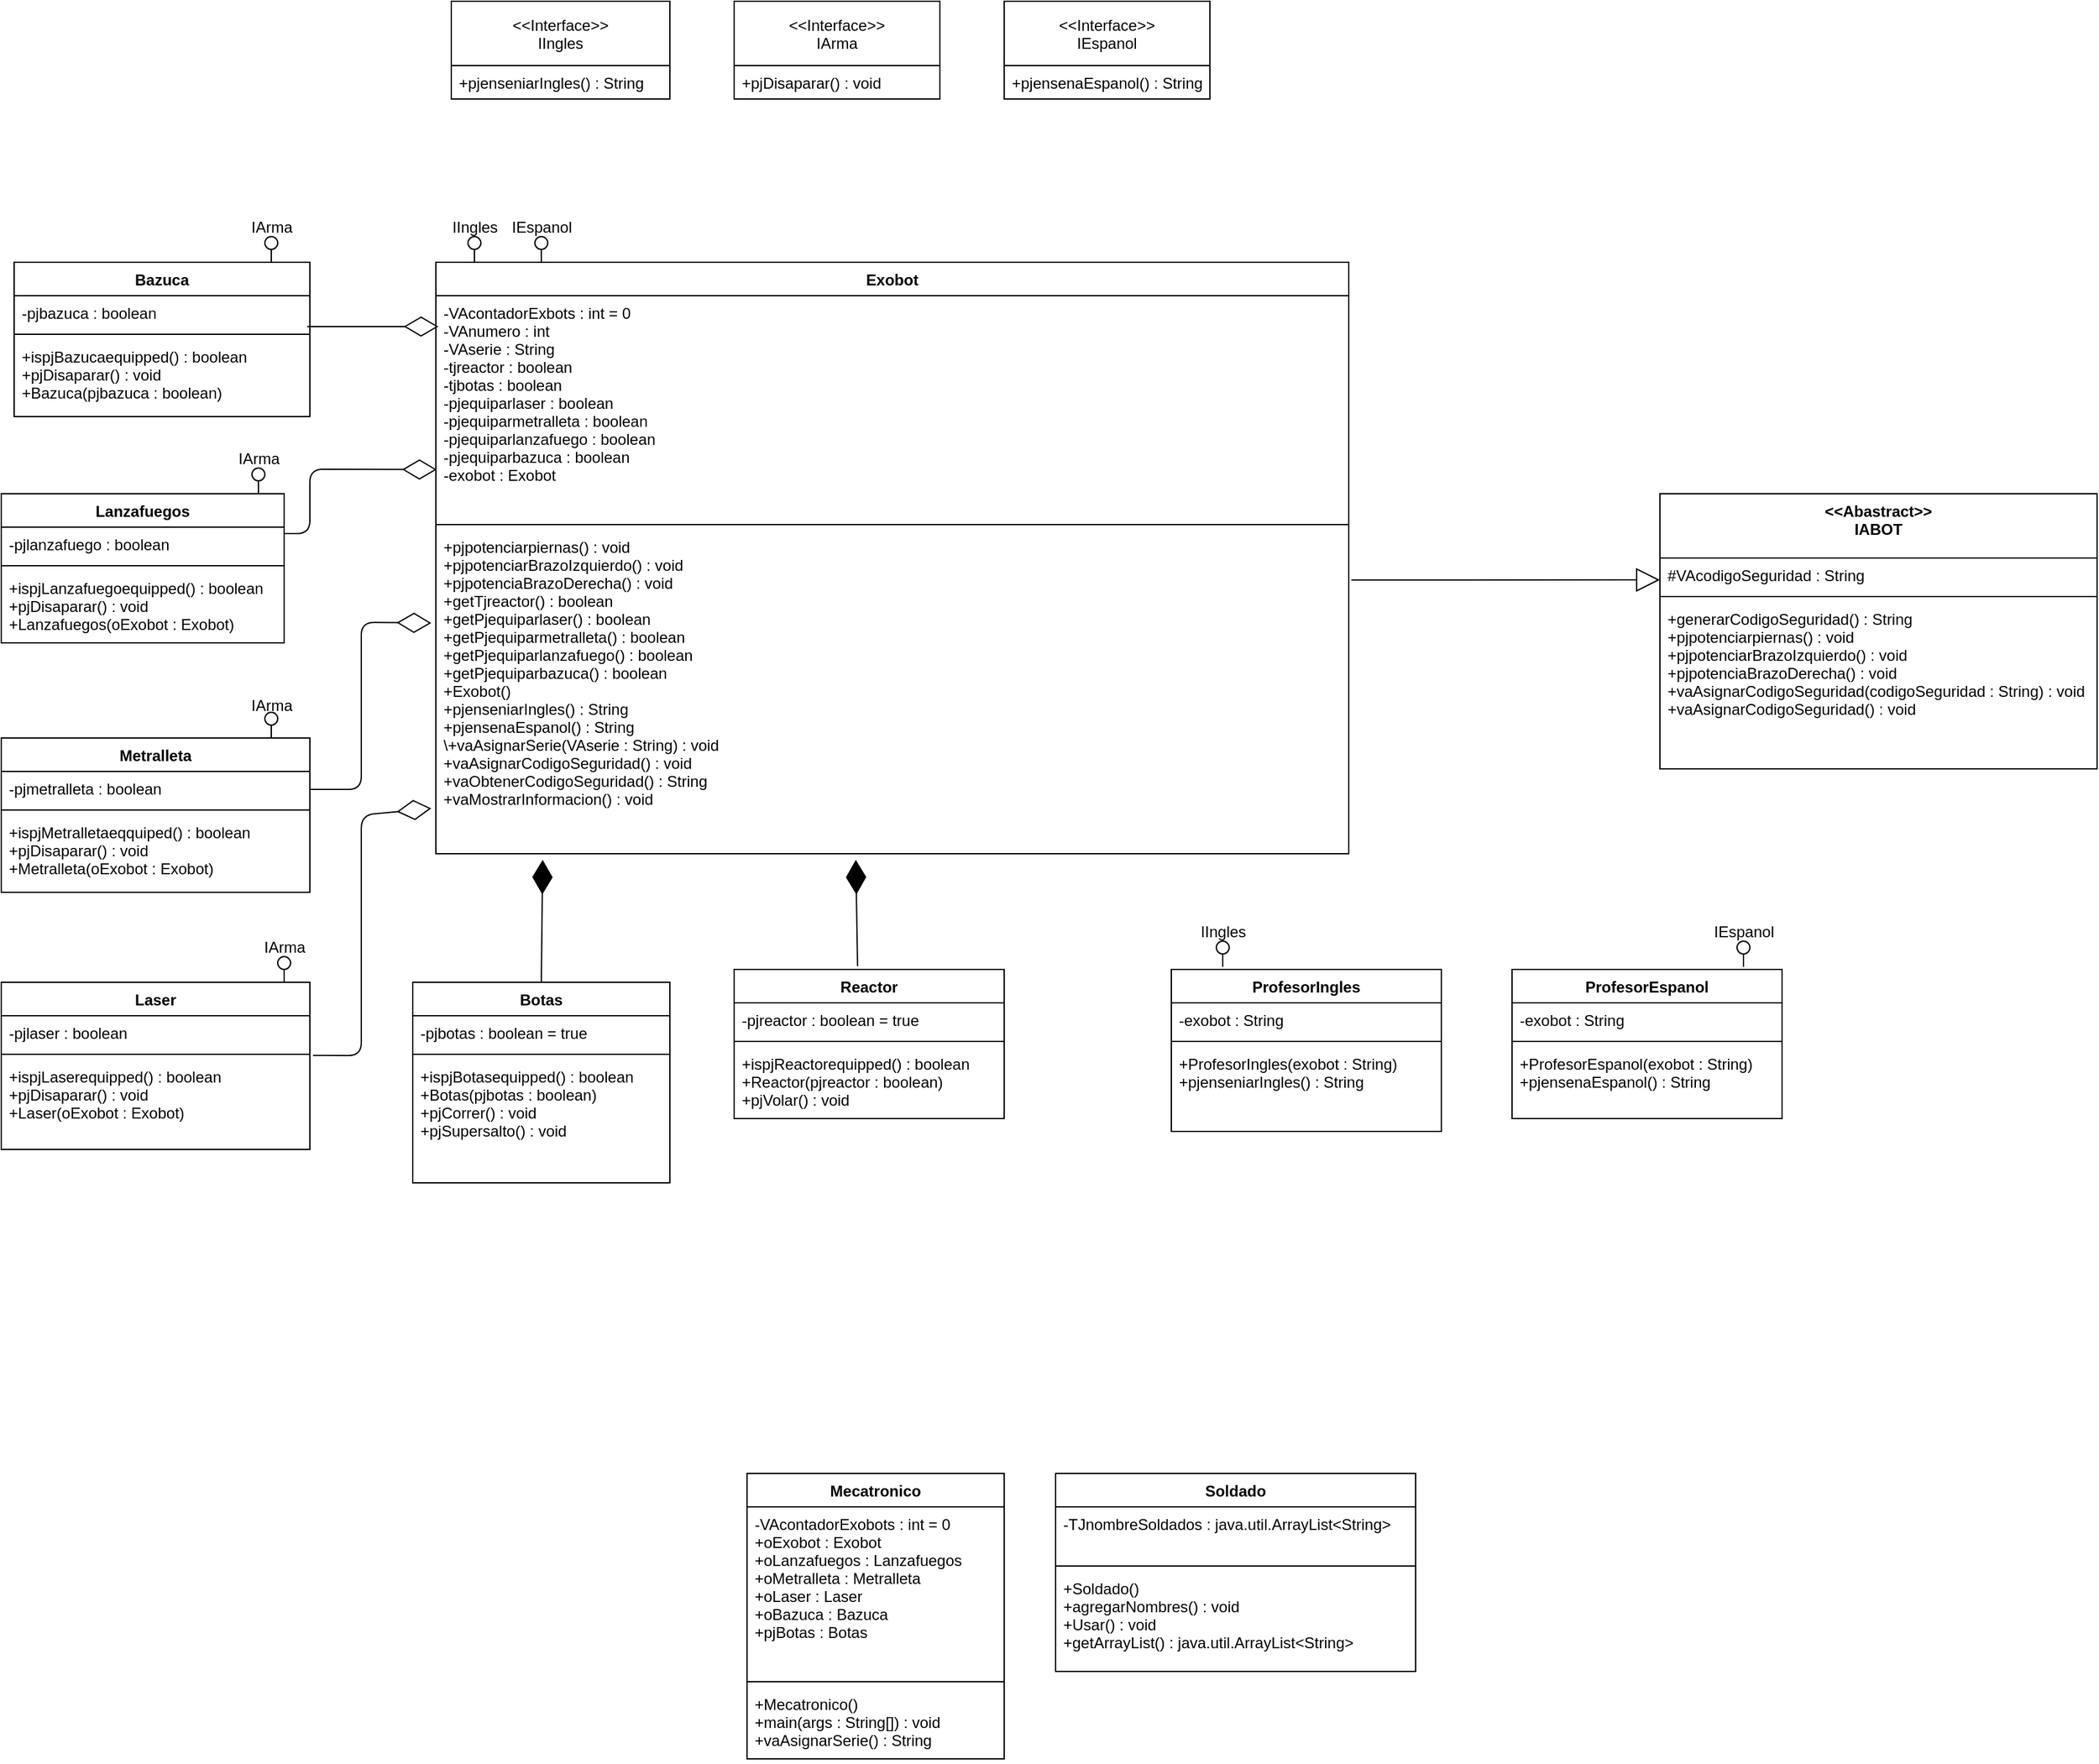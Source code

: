 <mxfile>
    <diagram id="wvqEIDX341KBrkV__ar-" name="Page-1">
        <mxGraphModel dx="1166" dy="679" grid="1" gridSize="10" guides="1" tooltips="1" connect="1" arrows="1" fold="1" page="1" pageScale="1" pageWidth="850" pageHeight="1100" math="0" shadow="0">
            <root>
                <mxCell id="0"/>
                <mxCell id="1" parent="0"/>
                <mxCell id="2" value="Exobot" style="swimlane;fontStyle=1;align=center;verticalAlign=top;childLayout=stackLayout;horizontal=1;startSize=26;horizontalStack=0;resizeParent=1;resizeParentMax=0;resizeLast=0;collapsible=1;marginBottom=0;" vertex="1" parent="1">
                    <mxGeometry x="438" y="650" width="710" height="460" as="geometry"/>
                </mxCell>
                <mxCell id="3" value="-VAcontadorExbots : int = 0&#10;-VAnumero : int&#10;-VAserie : String&#10;-tjreactor : boolean&#10;-tjbotas : boolean&#10;-pjequiparlaser : boolean&#10;-pjequiparmetralleta : boolean&#10;-pjequiparlanzafuego : boolean&#10;-pjequiparbazuca : boolean&#10;-exobot : Exobot&#10;&#10;" style="text;strokeColor=none;fillColor=none;align=left;verticalAlign=top;spacingLeft=4;spacingRight=4;overflow=hidden;rotatable=0;points=[[0,0.5],[1,0.5]];portConstraint=eastwest;" vertex="1" parent="2">
                    <mxGeometry y="26" width="710" height="174" as="geometry"/>
                </mxCell>
                <mxCell id="4" value="" style="line;strokeWidth=1;fillColor=none;align=left;verticalAlign=middle;spacingTop=-1;spacingLeft=3;spacingRight=3;rotatable=0;labelPosition=right;points=[];portConstraint=eastwest;strokeColor=inherit;" vertex="1" parent="2">
                    <mxGeometry y="200" width="710" height="8" as="geometry"/>
                </mxCell>
                <mxCell id="5" value="+pjpotenciarpiernas() : void&#10;+pjpotenciarBrazoIzquierdo() : void&#10;+pjpotenciaBrazoDerecha() : void&#10;+getTjreactor() : boolean&#10;+getPjequiparlaser() : boolean&#10;+getPjequiparmetralleta() : boolean&#10;+getPjequiparlanzafuego() : boolean&#10;+getPjequiparbazuca() : boolean&#10;+Exobot()&#10;+pjenseniarIngles() : String&#10;+pjensenaEspanol() : String&#10;\+vaAsignarSerie(VAserie : String) : void&#10;+vaAsignarCodigoSeguridad() : void&#10;+vaObtenerCodigoSeguridad() : String&#10;+vaMostrarInformacion() : void" style="text;strokeColor=none;fillColor=none;align=left;verticalAlign=top;spacingLeft=4;spacingRight=4;overflow=hidden;rotatable=0;points=[[0,0.5],[1,0.5]];portConstraint=eastwest;" vertex="1" parent="2">
                    <mxGeometry y="208" width="710" height="252" as="geometry"/>
                </mxCell>
                <mxCell id="7" value="Bazuca" style="swimlane;fontStyle=1;align=center;verticalAlign=top;childLayout=stackLayout;horizontal=1;startSize=26;horizontalStack=0;resizeParent=1;resizeParentMax=0;resizeLast=0;collapsible=1;marginBottom=0;" vertex="1" parent="1">
                    <mxGeometry x="110" y="650" width="230" height="120" as="geometry"/>
                </mxCell>
                <mxCell id="8" value="-pjbazuca : boolean" style="text;strokeColor=none;fillColor=none;align=left;verticalAlign=top;spacingLeft=4;spacingRight=4;overflow=hidden;rotatable=0;points=[[0,0.5],[1,0.5]];portConstraint=eastwest;" vertex="1" parent="7">
                    <mxGeometry y="26" width="230" height="26" as="geometry"/>
                </mxCell>
                <mxCell id="9" value="" style="line;strokeWidth=1;fillColor=none;align=left;verticalAlign=middle;spacingTop=-1;spacingLeft=3;spacingRight=3;rotatable=0;labelPosition=right;points=[];portConstraint=eastwest;strokeColor=inherit;" vertex="1" parent="7">
                    <mxGeometry y="52" width="230" height="8" as="geometry"/>
                </mxCell>
                <mxCell id="10" value="+ispjBazucaequipped() : boolean&#10;+pjDisaparar() : void&#10;+Bazuca(pjbazuca : boolean)" style="text;strokeColor=none;fillColor=none;align=left;verticalAlign=top;spacingLeft=4;spacingRight=4;overflow=hidden;rotatable=0;points=[[0,0.5],[1,0.5]];portConstraint=eastwest;" vertex="1" parent="7">
                    <mxGeometry y="60" width="230" height="60" as="geometry"/>
                </mxCell>
                <mxCell id="11" value="Lanzafuegos" style="swimlane;fontStyle=1;align=center;verticalAlign=top;childLayout=stackLayout;horizontal=1;startSize=26;horizontalStack=0;resizeParent=1;resizeParentMax=0;resizeLast=0;collapsible=1;marginBottom=0;" vertex="1" parent="1">
                    <mxGeometry x="100" y="830" width="220" height="116" as="geometry"/>
                </mxCell>
                <mxCell id="12" value="-pjlanzafuego : boolean" style="text;strokeColor=none;fillColor=none;align=left;verticalAlign=top;spacingLeft=4;spacingRight=4;overflow=hidden;rotatable=0;points=[[0,0.5],[1,0.5]];portConstraint=eastwest;" vertex="1" parent="11">
                    <mxGeometry y="26" width="220" height="26" as="geometry"/>
                </mxCell>
                <mxCell id="13" value="" style="line;strokeWidth=1;fillColor=none;align=left;verticalAlign=middle;spacingTop=-1;spacingLeft=3;spacingRight=3;rotatable=0;labelPosition=right;points=[];portConstraint=eastwest;strokeColor=inherit;" vertex="1" parent="11">
                    <mxGeometry y="52" width="220" height="8" as="geometry"/>
                </mxCell>
                <mxCell id="14" value="+ispjLanzafuegoequipped() : boolean&#10;+pjDisaparar() : void&#10;+Lanzafuegos(oExobot : Exobot)" style="text;strokeColor=none;fillColor=none;align=left;verticalAlign=top;spacingLeft=4;spacingRight=4;overflow=hidden;rotatable=0;points=[[0,0.5],[1,0.5]];portConstraint=eastwest;" vertex="1" parent="11">
                    <mxGeometry y="60" width="220" height="56" as="geometry"/>
                </mxCell>
                <mxCell id="15" value="Metralleta" style="swimlane;fontStyle=1;align=center;verticalAlign=top;childLayout=stackLayout;horizontal=1;startSize=26;horizontalStack=0;resizeParent=1;resizeParentMax=0;resizeLast=0;collapsible=1;marginBottom=0;" vertex="1" parent="1">
                    <mxGeometry x="100" y="1020" width="240" height="120" as="geometry"/>
                </mxCell>
                <mxCell id="16" value="-pjmetralleta : boolean" style="text;strokeColor=none;fillColor=none;align=left;verticalAlign=top;spacingLeft=4;spacingRight=4;overflow=hidden;rotatable=0;points=[[0,0.5],[1,0.5]];portConstraint=eastwest;" vertex="1" parent="15">
                    <mxGeometry y="26" width="240" height="26" as="geometry"/>
                </mxCell>
                <mxCell id="17" value="" style="line;strokeWidth=1;fillColor=none;align=left;verticalAlign=middle;spacingTop=-1;spacingLeft=3;spacingRight=3;rotatable=0;labelPosition=right;points=[];portConstraint=eastwest;strokeColor=inherit;" vertex="1" parent="15">
                    <mxGeometry y="52" width="240" height="8" as="geometry"/>
                </mxCell>
                <mxCell id="18" value="+ispjMetralletaeqquiped() : boolean&#10;+pjDisaparar() : void&#10;+Metralleta(oExobot : Exobot)" style="text;strokeColor=none;fillColor=none;align=left;verticalAlign=top;spacingLeft=4;spacingRight=4;overflow=hidden;rotatable=0;points=[[0,0.5],[1,0.5]];portConstraint=eastwest;" vertex="1" parent="15">
                    <mxGeometry y="60" width="240" height="60" as="geometry"/>
                </mxCell>
                <mxCell id="19" value="Laser" style="swimlane;fontStyle=1;align=center;verticalAlign=top;childLayout=stackLayout;horizontal=1;startSize=26;horizontalStack=0;resizeParent=1;resizeParentMax=0;resizeLast=0;collapsible=1;marginBottom=0;" vertex="1" parent="1">
                    <mxGeometry x="100" y="1210" width="240" height="130" as="geometry"/>
                </mxCell>
                <mxCell id="20" value="-pjlaser : boolean" style="text;strokeColor=none;fillColor=none;align=left;verticalAlign=top;spacingLeft=4;spacingRight=4;overflow=hidden;rotatable=0;points=[[0,0.5],[1,0.5]];portConstraint=eastwest;" vertex="1" parent="19">
                    <mxGeometry y="26" width="240" height="26" as="geometry"/>
                </mxCell>
                <mxCell id="21" value="" style="line;strokeWidth=1;fillColor=none;align=left;verticalAlign=middle;spacingTop=-1;spacingLeft=3;spacingRight=3;rotatable=0;labelPosition=right;points=[];portConstraint=eastwest;strokeColor=inherit;" vertex="1" parent="19">
                    <mxGeometry y="52" width="240" height="8" as="geometry"/>
                </mxCell>
                <mxCell id="22" value="+ispjLaserequipped() : boolean&#10;+pjDisaparar() : void&#10;+Laser(oExobot : Exobot)" style="text;strokeColor=none;fillColor=none;align=left;verticalAlign=top;spacingLeft=4;spacingRight=4;overflow=hidden;rotatable=0;points=[[0,0.5],[1,0.5]];portConstraint=eastwest;" vertex="1" parent="19">
                    <mxGeometry y="60" width="240" height="70" as="geometry"/>
                </mxCell>
                <mxCell id="27" value="&lt;&lt;Abastract&gt;&gt;&#10;IABOT" style="swimlane;fontStyle=1;align=center;verticalAlign=top;childLayout=stackLayout;horizontal=1;startSize=50;horizontalStack=0;resizeParent=1;resizeParentMax=0;resizeLast=0;collapsible=1;marginBottom=0;" vertex="1" parent="1">
                    <mxGeometry x="1390" y="830" width="340" height="214" as="geometry"/>
                </mxCell>
                <mxCell id="28" value="#VAcodigoSeguridad : String" style="text;strokeColor=none;fillColor=none;align=left;verticalAlign=top;spacingLeft=4;spacingRight=4;overflow=hidden;rotatable=0;points=[[0,0.5],[1,0.5]];portConstraint=eastwest;" vertex="1" parent="27">
                    <mxGeometry y="50" width="340" height="26" as="geometry"/>
                </mxCell>
                <mxCell id="29" value="" style="line;strokeWidth=1;fillColor=none;align=left;verticalAlign=middle;spacingTop=-1;spacingLeft=3;spacingRight=3;rotatable=0;labelPosition=right;points=[];portConstraint=eastwest;strokeColor=inherit;" vertex="1" parent="27">
                    <mxGeometry y="76" width="340" height="8" as="geometry"/>
                </mxCell>
                <mxCell id="30" value="+generarCodigoSeguridad() : String&#10;+pjpotenciarpiernas() : void&#10;+pjpotenciarBrazoIzquierdo() : void&#10;+pjpotenciaBrazoDerecha() : void&#10;+vaAsignarCodigoSeguridad(codigoSeguridad : String) : void&#10;+vaAsignarCodigoSeguridad() : void" style="text;strokeColor=none;fillColor=none;align=left;verticalAlign=top;spacingLeft=4;spacingRight=4;overflow=hidden;rotatable=0;points=[[0,0.5],[1,0.5]];portConstraint=eastwest;" vertex="1" parent="27">
                    <mxGeometry y="84" width="340" height="130" as="geometry"/>
                </mxCell>
                <mxCell id="35" value="&lt;&lt;Interface&gt;&gt;&#10;IEspanol" style="swimlane;fontStyle=0;childLayout=stackLayout;horizontal=1;startSize=50;fillColor=none;horizontalStack=0;resizeParent=1;resizeParentMax=0;resizeLast=0;collapsible=1;marginBottom=0;" vertex="1" parent="1">
                    <mxGeometry x="880" y="447" width="160" height="76" as="geometry"/>
                </mxCell>
                <mxCell id="36" value="+pjensenaEspanol() : String" style="text;strokeColor=none;fillColor=none;align=left;verticalAlign=top;spacingLeft=4;spacingRight=4;overflow=hidden;rotatable=0;points=[[0,0.5],[1,0.5]];portConstraint=eastwest;" vertex="1" parent="35">
                    <mxGeometry y="50" width="160" height="26" as="geometry"/>
                </mxCell>
                <mxCell id="39" value="ProfesorIngles" style="swimlane;fontStyle=1;align=center;verticalAlign=top;childLayout=stackLayout;horizontal=1;startSize=26;horizontalStack=0;resizeParent=1;resizeParentMax=0;resizeLast=0;collapsible=1;marginBottom=0;" vertex="1" parent="1">
                    <mxGeometry x="1010" y="1200" width="210" height="126" as="geometry"/>
                </mxCell>
                <mxCell id="40" value="-exobot : String" style="text;strokeColor=none;fillColor=none;align=left;verticalAlign=top;spacingLeft=4;spacingRight=4;overflow=hidden;rotatable=0;points=[[0,0.5],[1,0.5]];portConstraint=eastwest;" vertex="1" parent="39">
                    <mxGeometry y="26" width="210" height="26" as="geometry"/>
                </mxCell>
                <mxCell id="41" value="" style="line;strokeWidth=1;fillColor=none;align=left;verticalAlign=middle;spacingTop=-1;spacingLeft=3;spacingRight=3;rotatable=0;labelPosition=right;points=[];portConstraint=eastwest;strokeColor=inherit;" vertex="1" parent="39">
                    <mxGeometry y="52" width="210" height="8" as="geometry"/>
                </mxCell>
                <mxCell id="42" value="+ProfesorIngles(exobot : String)&#10;+pjenseniarIngles() : String&#10;" style="text;strokeColor=none;fillColor=none;align=left;verticalAlign=top;spacingLeft=4;spacingRight=4;overflow=hidden;rotatable=0;points=[[0,0.5],[1,0.5]];portConstraint=eastwest;" vertex="1" parent="39">
                    <mxGeometry y="60" width="210" height="66" as="geometry"/>
                </mxCell>
                <mxCell id="43" value="Botas" style="swimlane;fontStyle=1;align=center;verticalAlign=top;childLayout=stackLayout;horizontal=1;startSize=26;horizontalStack=0;resizeParent=1;resizeParentMax=0;resizeLast=0;collapsible=1;marginBottom=0;" vertex="1" parent="1">
                    <mxGeometry x="420" y="1210" width="200" height="156" as="geometry"/>
                </mxCell>
                <mxCell id="44" value="-pjbotas : boolean = true" style="text;strokeColor=none;fillColor=none;align=left;verticalAlign=top;spacingLeft=4;spacingRight=4;overflow=hidden;rotatable=0;points=[[0,0.5],[1,0.5]];portConstraint=eastwest;" vertex="1" parent="43">
                    <mxGeometry y="26" width="200" height="26" as="geometry"/>
                </mxCell>
                <mxCell id="45" value="" style="line;strokeWidth=1;fillColor=none;align=left;verticalAlign=middle;spacingTop=-1;spacingLeft=3;spacingRight=3;rotatable=0;labelPosition=right;points=[];portConstraint=eastwest;strokeColor=inherit;" vertex="1" parent="43">
                    <mxGeometry y="52" width="200" height="8" as="geometry"/>
                </mxCell>
                <mxCell id="46" value="+ispjBotasequipped() : boolean&#10;+Botas(pjbotas : boolean)&#10;+pjCorrer() : void&#10;+pjSupersalto() : void" style="text;strokeColor=none;fillColor=none;align=left;verticalAlign=top;spacingLeft=4;spacingRight=4;overflow=hidden;rotatable=0;points=[[0,0.5],[1,0.5]];portConstraint=eastwest;" vertex="1" parent="43">
                    <mxGeometry y="60" width="200" height="96" as="geometry"/>
                </mxCell>
                <mxCell id="47" value="Reactor" style="swimlane;fontStyle=1;align=center;verticalAlign=top;childLayout=stackLayout;horizontal=1;startSize=26;horizontalStack=0;resizeParent=1;resizeParentMax=0;resizeLast=0;collapsible=1;marginBottom=0;" vertex="1" parent="1">
                    <mxGeometry x="670" y="1200" width="210" height="116" as="geometry"/>
                </mxCell>
                <mxCell id="48" value="-pjreactor : boolean = true" style="text;strokeColor=none;fillColor=none;align=left;verticalAlign=top;spacingLeft=4;spacingRight=4;overflow=hidden;rotatable=0;points=[[0,0.5],[1,0.5]];portConstraint=eastwest;" vertex="1" parent="47">
                    <mxGeometry y="26" width="210" height="26" as="geometry"/>
                </mxCell>
                <mxCell id="49" value="" style="line;strokeWidth=1;fillColor=none;align=left;verticalAlign=middle;spacingTop=-1;spacingLeft=3;spacingRight=3;rotatable=0;labelPosition=right;points=[];portConstraint=eastwest;strokeColor=inherit;" vertex="1" parent="47">
                    <mxGeometry y="52" width="210" height="8" as="geometry"/>
                </mxCell>
                <mxCell id="50" value="+ispjReactorequipped() : boolean&#10;+Reactor(pjreactor : boolean)&#10;+pjVolar() : void" style="text;strokeColor=none;fillColor=none;align=left;verticalAlign=top;spacingLeft=4;spacingRight=4;overflow=hidden;rotatable=0;points=[[0,0.5],[1,0.5]];portConstraint=eastwest;" vertex="1" parent="47">
                    <mxGeometry y="60" width="210" height="56" as="geometry"/>
                </mxCell>
                <mxCell id="51" value="ProfesorEspanol" style="swimlane;fontStyle=1;align=center;verticalAlign=top;childLayout=stackLayout;horizontal=1;startSize=26;horizontalStack=0;resizeParent=1;resizeParentMax=0;resizeLast=0;collapsible=1;marginBottom=0;" vertex="1" parent="1">
                    <mxGeometry x="1275" y="1200" width="210" height="116" as="geometry"/>
                </mxCell>
                <mxCell id="52" value="-exobot : String" style="text;strokeColor=none;fillColor=none;align=left;verticalAlign=top;spacingLeft=4;spacingRight=4;overflow=hidden;rotatable=0;points=[[0,0.5],[1,0.5]];portConstraint=eastwest;" vertex="1" parent="51">
                    <mxGeometry y="26" width="210" height="26" as="geometry"/>
                </mxCell>
                <mxCell id="53" value="" style="line;strokeWidth=1;fillColor=none;align=left;verticalAlign=middle;spacingTop=-1;spacingLeft=3;spacingRight=3;rotatable=0;labelPosition=right;points=[];portConstraint=eastwest;strokeColor=inherit;" vertex="1" parent="51">
                    <mxGeometry y="52" width="210" height="8" as="geometry"/>
                </mxCell>
                <mxCell id="54" value="+ProfesorEspanol(exobot : String)&#10;+pjensenaEspanol() : String" style="text;strokeColor=none;fillColor=none;align=left;verticalAlign=top;spacingLeft=4;spacingRight=4;overflow=hidden;rotatable=0;points=[[0,0.5],[1,0.5]];portConstraint=eastwest;" vertex="1" parent="51">
                    <mxGeometry y="60" width="210" height="56" as="geometry"/>
                </mxCell>
                <mxCell id="55" value="Mecatronico" style="swimlane;fontStyle=1;align=center;verticalAlign=top;childLayout=stackLayout;horizontal=1;startSize=26;horizontalStack=0;resizeParent=1;resizeParentMax=0;resizeLast=0;collapsible=1;marginBottom=0;" vertex="1" parent="1">
                    <mxGeometry x="680" y="1592" width="200" height="222" as="geometry"/>
                </mxCell>
                <mxCell id="56" value="-VAcontadorExobots : int = 0&#10;+oExobot : Exobot&#10;+oLanzafuegos : Lanzafuegos&#10;+oMetralleta : Metralleta&#10;+oLaser : Laser&#10;+oBazuca : Bazuca&#10;+pjBotas : Botas" style="text;strokeColor=none;fillColor=none;align=left;verticalAlign=top;spacingLeft=4;spacingRight=4;overflow=hidden;rotatable=0;points=[[0,0.5],[1,0.5]];portConstraint=eastwest;" vertex="1" parent="55">
                    <mxGeometry y="26" width="200" height="132" as="geometry"/>
                </mxCell>
                <mxCell id="57" value="" style="line;strokeWidth=1;fillColor=none;align=left;verticalAlign=middle;spacingTop=-1;spacingLeft=3;spacingRight=3;rotatable=0;labelPosition=right;points=[];portConstraint=eastwest;strokeColor=inherit;" vertex="1" parent="55">
                    <mxGeometry y="158" width="200" height="8" as="geometry"/>
                </mxCell>
                <mxCell id="58" value="+Mecatronico()&#10;+main(args : String[]) : void&#10;+vaAsignarSerie() : String" style="text;strokeColor=none;fillColor=none;align=left;verticalAlign=top;spacingLeft=4;spacingRight=4;overflow=hidden;rotatable=0;points=[[0,0.5],[1,0.5]];portConstraint=eastwest;" vertex="1" parent="55">
                    <mxGeometry y="166" width="200" height="56" as="geometry"/>
                </mxCell>
                <mxCell id="63" value="Soldado" style="swimlane;fontStyle=1;align=center;verticalAlign=top;childLayout=stackLayout;horizontal=1;startSize=26;horizontalStack=0;resizeParent=1;resizeParentMax=0;resizeLast=0;collapsible=1;marginBottom=0;" vertex="1" parent="1">
                    <mxGeometry x="920" y="1592" width="280" height="154" as="geometry"/>
                </mxCell>
                <mxCell id="64" value="-TJnombreSoldados : java.util.ArrayList&lt;String&gt;" style="text;strokeColor=none;fillColor=none;align=left;verticalAlign=top;spacingLeft=4;spacingRight=4;overflow=hidden;rotatable=0;points=[[0,0.5],[1,0.5]];portConstraint=eastwest;" vertex="1" parent="63">
                    <mxGeometry y="26" width="280" height="42" as="geometry"/>
                </mxCell>
                <mxCell id="65" value="" style="line;strokeWidth=1;fillColor=none;align=left;verticalAlign=middle;spacingTop=-1;spacingLeft=3;spacingRight=3;rotatable=0;labelPosition=right;points=[];portConstraint=eastwest;strokeColor=inherit;" vertex="1" parent="63">
                    <mxGeometry y="68" width="280" height="8" as="geometry"/>
                </mxCell>
                <mxCell id="66" value="+Soldado()&#10;+agregarNombres() : void&#10;+Usar() : void&#10;+getArrayList() : java.util.ArrayList&lt;String&gt;&#10;" style="text;strokeColor=none;fillColor=none;align=left;verticalAlign=top;spacingLeft=4;spacingRight=4;overflow=hidden;rotatable=0;points=[[0,0.5],[1,0.5]];portConstraint=eastwest;" vertex="1" parent="63">
                    <mxGeometry y="76" width="280" height="78" as="geometry"/>
                </mxCell>
                <mxCell id="67" value="" style="endArrow=block;endSize=16;endFill=0;html=1;" edge="1" parent="1">
                    <mxGeometry x="-0.125" y="-143" width="160" relative="1" as="geometry">
                        <mxPoint x="1150" y="897.17" as="sourcePoint"/>
                        <mxPoint x="1390" y="897" as="targetPoint"/>
                        <mxPoint as="offset"/>
                    </mxGeometry>
                </mxCell>
                <mxCell id="69" value="" style="ellipse;direction=south;" vertex="1" parent="1">
                    <mxGeometry x="305" y="1000" width="10" height="10" as="geometry"/>
                </mxCell>
                <mxCell id="81" value="" style="endArrow=none;html=1;rounded=0;align=center;verticalAlign=top;endFill=0;labelBackgroundColor=none;endSize=2;" edge="1" parent="1">
                    <mxGeometry relative="1" as="geometry">
                        <mxPoint x="310" y="1020" as="sourcePoint"/>
                        <mxPoint x="310" y="1010" as="targetPoint"/>
                        <Array as="points"/>
                    </mxGeometry>
                </mxCell>
                <mxCell id="82" value="IArma" style="text;html=1;align=center;verticalAlign=middle;resizable=0;points=[];autosize=1;strokeColor=none;fillColor=none;" vertex="1" parent="1">
                    <mxGeometry x="280" y="980" width="60" height="30" as="geometry"/>
                </mxCell>
                <mxCell id="83" value="" style="ellipse;direction=south;" vertex="1" parent="1">
                    <mxGeometry x="315" y="1190" width="10" height="10" as="geometry"/>
                </mxCell>
                <mxCell id="84" value="" style="endArrow=none;html=1;rounded=0;align=center;verticalAlign=top;endFill=0;labelBackgroundColor=none;endSize=2;" edge="1" parent="1">
                    <mxGeometry relative="1" as="geometry">
                        <mxPoint x="320" y="1210" as="sourcePoint"/>
                        <mxPoint x="320" y="1200" as="targetPoint"/>
                        <Array as="points"/>
                    </mxGeometry>
                </mxCell>
                <mxCell id="85" value="IArma" style="text;html=1;align=center;verticalAlign=middle;resizable=0;points=[];autosize=1;strokeColor=none;fillColor=none;" vertex="1" parent="1">
                    <mxGeometry x="290" y="1168" width="60" height="30" as="geometry"/>
                </mxCell>
                <mxCell id="86" value="" style="ellipse;direction=south;" vertex="1" parent="1">
                    <mxGeometry x="295" y="810" width="10" height="10" as="geometry"/>
                </mxCell>
                <mxCell id="87" value="" style="endArrow=none;html=1;rounded=0;align=center;verticalAlign=top;endFill=0;labelBackgroundColor=none;endSize=2;" edge="1" parent="1">
                    <mxGeometry relative="1" as="geometry">
                        <mxPoint x="300" y="830" as="sourcePoint"/>
                        <mxPoint x="300" y="820" as="targetPoint"/>
                        <Array as="points"/>
                    </mxGeometry>
                </mxCell>
                <mxCell id="88" value="IArma" style="text;html=1;align=center;verticalAlign=middle;resizable=0;points=[];autosize=1;strokeColor=none;fillColor=none;" vertex="1" parent="1">
                    <mxGeometry x="270" y="788" width="60" height="30" as="geometry"/>
                </mxCell>
                <mxCell id="89" value="" style="ellipse;direction=south;" vertex="1" parent="1">
                    <mxGeometry x="305" y="630" width="10" height="10" as="geometry"/>
                </mxCell>
                <mxCell id="90" value="" style="endArrow=none;html=1;rounded=0;align=center;verticalAlign=top;endFill=0;labelBackgroundColor=none;endSize=2;" edge="1" parent="1">
                    <mxGeometry relative="1" as="geometry">
                        <mxPoint x="310" y="650" as="sourcePoint"/>
                        <mxPoint x="310" y="640" as="targetPoint"/>
                        <Array as="points"/>
                    </mxGeometry>
                </mxCell>
                <mxCell id="91" value="IArma" style="text;html=1;align=center;verticalAlign=middle;resizable=0;points=[];autosize=1;strokeColor=none;fillColor=none;" vertex="1" parent="1">
                    <mxGeometry x="280" y="608" width="60" height="30" as="geometry"/>
                </mxCell>
                <mxCell id="98" value="" style="ellipse;direction=south;" vertex="1" parent="1">
                    <mxGeometry x="463" y="630" width="10" height="10" as="geometry"/>
                </mxCell>
                <mxCell id="99" value="" style="endArrow=none;html=1;rounded=0;align=center;verticalAlign=top;endFill=0;labelBackgroundColor=none;endSize=2;" edge="1" parent="1">
                    <mxGeometry relative="1" as="geometry">
                        <mxPoint x="468" y="650" as="sourcePoint"/>
                        <mxPoint x="468" y="640" as="targetPoint"/>
                        <Array as="points"/>
                    </mxGeometry>
                </mxCell>
                <mxCell id="100" value="IIngles" style="text;html=1;align=center;verticalAlign=middle;resizable=0;points=[];autosize=1;strokeColor=none;fillColor=none;" vertex="1" parent="1">
                    <mxGeometry x="438" y="608" width="60" height="30" as="geometry"/>
                </mxCell>
                <mxCell id="102" value="" style="ellipse;direction=south;" vertex="1" parent="1">
                    <mxGeometry x="515" y="630" width="10" height="10" as="geometry"/>
                </mxCell>
                <mxCell id="103" value="" style="endArrow=none;html=1;rounded=0;align=center;verticalAlign=top;endFill=0;labelBackgroundColor=none;endSize=2;" edge="1" parent="1">
                    <mxGeometry relative="1" as="geometry">
                        <mxPoint x="520" y="650" as="sourcePoint"/>
                        <mxPoint x="520" y="640" as="targetPoint"/>
                        <Array as="points"/>
                    </mxGeometry>
                </mxCell>
                <mxCell id="104" value="IEspanol" style="text;html=1;align=center;verticalAlign=middle;resizable=0;points=[];autosize=1;strokeColor=none;fillColor=none;" vertex="1" parent="1">
                    <mxGeometry x="485" y="608" width="70" height="30" as="geometry"/>
                </mxCell>
                <mxCell id="105" value="" style="endArrow=diamondThin;endFill=1;endSize=24;html=1;entryX=0.46;entryY=1.019;entryDx=0;entryDy=0;entryPerimeter=0;exitX=0.457;exitY=-0.022;exitDx=0;exitDy=0;exitPerimeter=0;" edge="1" parent="1" source="47" target="5">
                    <mxGeometry width="160" relative="1" as="geometry">
                        <mxPoint x="400" y="1190" as="sourcePoint"/>
                        <mxPoint x="560" y="1190" as="targetPoint"/>
                    </mxGeometry>
                </mxCell>
                <mxCell id="106" value="" style="endArrow=diamondThin;endFill=1;endSize=24;html=1;entryX=0.117;entryY=1.019;entryDx=0;entryDy=0;entryPerimeter=0;exitX=0.5;exitY=0;exitDx=0;exitDy=0;" edge="1" parent="1" source="43" target="5">
                    <mxGeometry width="160" relative="1" as="geometry">
                        <mxPoint x="400" y="1190" as="sourcePoint"/>
                        <mxPoint x="560" y="1190" as="targetPoint"/>
                    </mxGeometry>
                </mxCell>
                <mxCell id="107" value="" style="endArrow=diamondThin;endFill=0;endSize=24;html=1;entryX=-0.005;entryY=0.86;entryDx=0;entryDy=0;entryPerimeter=0;exitX=1.01;exitY=-0.045;exitDx=0;exitDy=0;exitPerimeter=0;" edge="1" parent="1" source="22" target="5">
                    <mxGeometry width="160" relative="1" as="geometry">
                        <mxPoint x="400" y="1190" as="sourcePoint"/>
                        <mxPoint x="560" y="1190" as="targetPoint"/>
                        <Array as="points">
                            <mxPoint x="380" y="1267"/>
                            <mxPoint x="380" y="1080"/>
                        </Array>
                    </mxGeometry>
                </mxCell>
                <mxCell id="108" value="" style="endArrow=diamondThin;endFill=0;endSize=24;html=1;entryX=-0.005;entryY=0.288;entryDx=0;entryDy=0;entryPerimeter=0;" edge="1" parent="1" target="5">
                    <mxGeometry width="160" relative="1" as="geometry">
                        <mxPoint x="340" y="1060" as="sourcePoint"/>
                        <mxPoint x="438" y="1060" as="targetPoint"/>
                        <Array as="points">
                            <mxPoint x="380" y="1060"/>
                            <mxPoint x="380" y="930"/>
                        </Array>
                    </mxGeometry>
                </mxCell>
                <mxCell id="109" value="" style="endArrow=diamondThin;endFill=0;endSize=24;html=1;entryX=0.001;entryY=0.777;entryDx=0;entryDy=0;entryPerimeter=0;" edge="1" parent="1" target="3">
                    <mxGeometry width="160" relative="1" as="geometry">
                        <mxPoint x="320" y="861" as="sourcePoint"/>
                        <mxPoint x="390" y="860" as="targetPoint"/>
                        <Array as="points">
                            <mxPoint x="340" y="861"/>
                            <mxPoint x="340" y="811"/>
                        </Array>
                    </mxGeometry>
                </mxCell>
                <mxCell id="110" value="" style="endArrow=diamondThin;endFill=0;endSize=24;html=1;" edge="1" parent="1">
                    <mxGeometry width="160" relative="1" as="geometry">
                        <mxPoint x="338" y="700" as="sourcePoint"/>
                        <mxPoint x="440" y="700" as="targetPoint"/>
                    </mxGeometry>
                </mxCell>
                <mxCell id="111" value="" style="ellipse;direction=south;" vertex="1" parent="1">
                    <mxGeometry x="1045" y="1178" width="10" height="10" as="geometry"/>
                </mxCell>
                <mxCell id="112" value="" style="endArrow=none;html=1;rounded=0;align=center;verticalAlign=top;endFill=0;labelBackgroundColor=none;endSize=2;" edge="1" parent="1">
                    <mxGeometry relative="1" as="geometry">
                        <mxPoint x="1050" y="1198" as="sourcePoint"/>
                        <mxPoint x="1050" y="1188" as="targetPoint"/>
                        <Array as="points"/>
                    </mxGeometry>
                </mxCell>
                <mxCell id="113" value="IIngles" style="text;html=1;align=center;verticalAlign=middle;resizable=0;points=[];autosize=1;strokeColor=none;fillColor=none;" vertex="1" parent="1">
                    <mxGeometry x="1020" y="1156" width="60" height="30" as="geometry"/>
                </mxCell>
                <mxCell id="114" value="" style="ellipse;direction=south;" vertex="1" parent="1">
                    <mxGeometry x="1450" y="1178" width="10" height="10" as="geometry"/>
                </mxCell>
                <mxCell id="115" value="" style="endArrow=none;html=1;rounded=0;align=center;verticalAlign=top;endFill=0;labelBackgroundColor=none;endSize=2;" edge="1" parent="1">
                    <mxGeometry relative="1" as="geometry">
                        <mxPoint x="1455" y="1198" as="sourcePoint"/>
                        <mxPoint x="1455" y="1188" as="targetPoint"/>
                        <Array as="points"/>
                    </mxGeometry>
                </mxCell>
                <mxCell id="116" value="IEspanol" style="text;html=1;align=center;verticalAlign=middle;resizable=0;points=[];autosize=1;strokeColor=none;fillColor=none;" vertex="1" parent="1">
                    <mxGeometry x="1420" y="1156" width="70" height="30" as="geometry"/>
                </mxCell>
                <mxCell id="118" value="&lt;&lt;Interface&gt;&gt;&#10;IArma" style="swimlane;fontStyle=0;childLayout=stackLayout;horizontal=1;startSize=50;fillColor=none;horizontalStack=0;resizeParent=1;resizeParentMax=0;resizeLast=0;collapsible=1;marginBottom=0;" vertex="1" parent="1">
                    <mxGeometry x="670" y="447" width="160" height="76" as="geometry"/>
                </mxCell>
                <mxCell id="119" value="+pjDisaparar() : void" style="text;strokeColor=none;fillColor=none;align=left;verticalAlign=top;spacingLeft=4;spacingRight=4;overflow=hidden;rotatable=0;points=[[0,0.5],[1,0.5]];portConstraint=eastwest;" vertex="1" parent="118">
                    <mxGeometry y="50" width="160" height="26" as="geometry"/>
                </mxCell>
                <mxCell id="120" value="&lt;&lt;Interface&gt;&gt;&#10;IIngles" style="swimlane;fontStyle=0;childLayout=stackLayout;horizontal=1;startSize=50;fillColor=none;horizontalStack=0;resizeParent=1;resizeParentMax=0;resizeLast=0;collapsible=1;marginBottom=0;" vertex="1" parent="1">
                    <mxGeometry x="450" y="447" width="170" height="76" as="geometry"/>
                </mxCell>
                <mxCell id="121" value="+pjenseniarIngles() : String" style="text;strokeColor=none;fillColor=none;align=left;verticalAlign=top;spacingLeft=4;spacingRight=4;overflow=hidden;rotatable=0;points=[[0,0.5],[1,0.5]];portConstraint=eastwest;" vertex="1" parent="120">
                    <mxGeometry y="50" width="170" height="26" as="geometry"/>
                </mxCell>
            </root>
        </mxGraphModel>
    </diagram>
</mxfile>